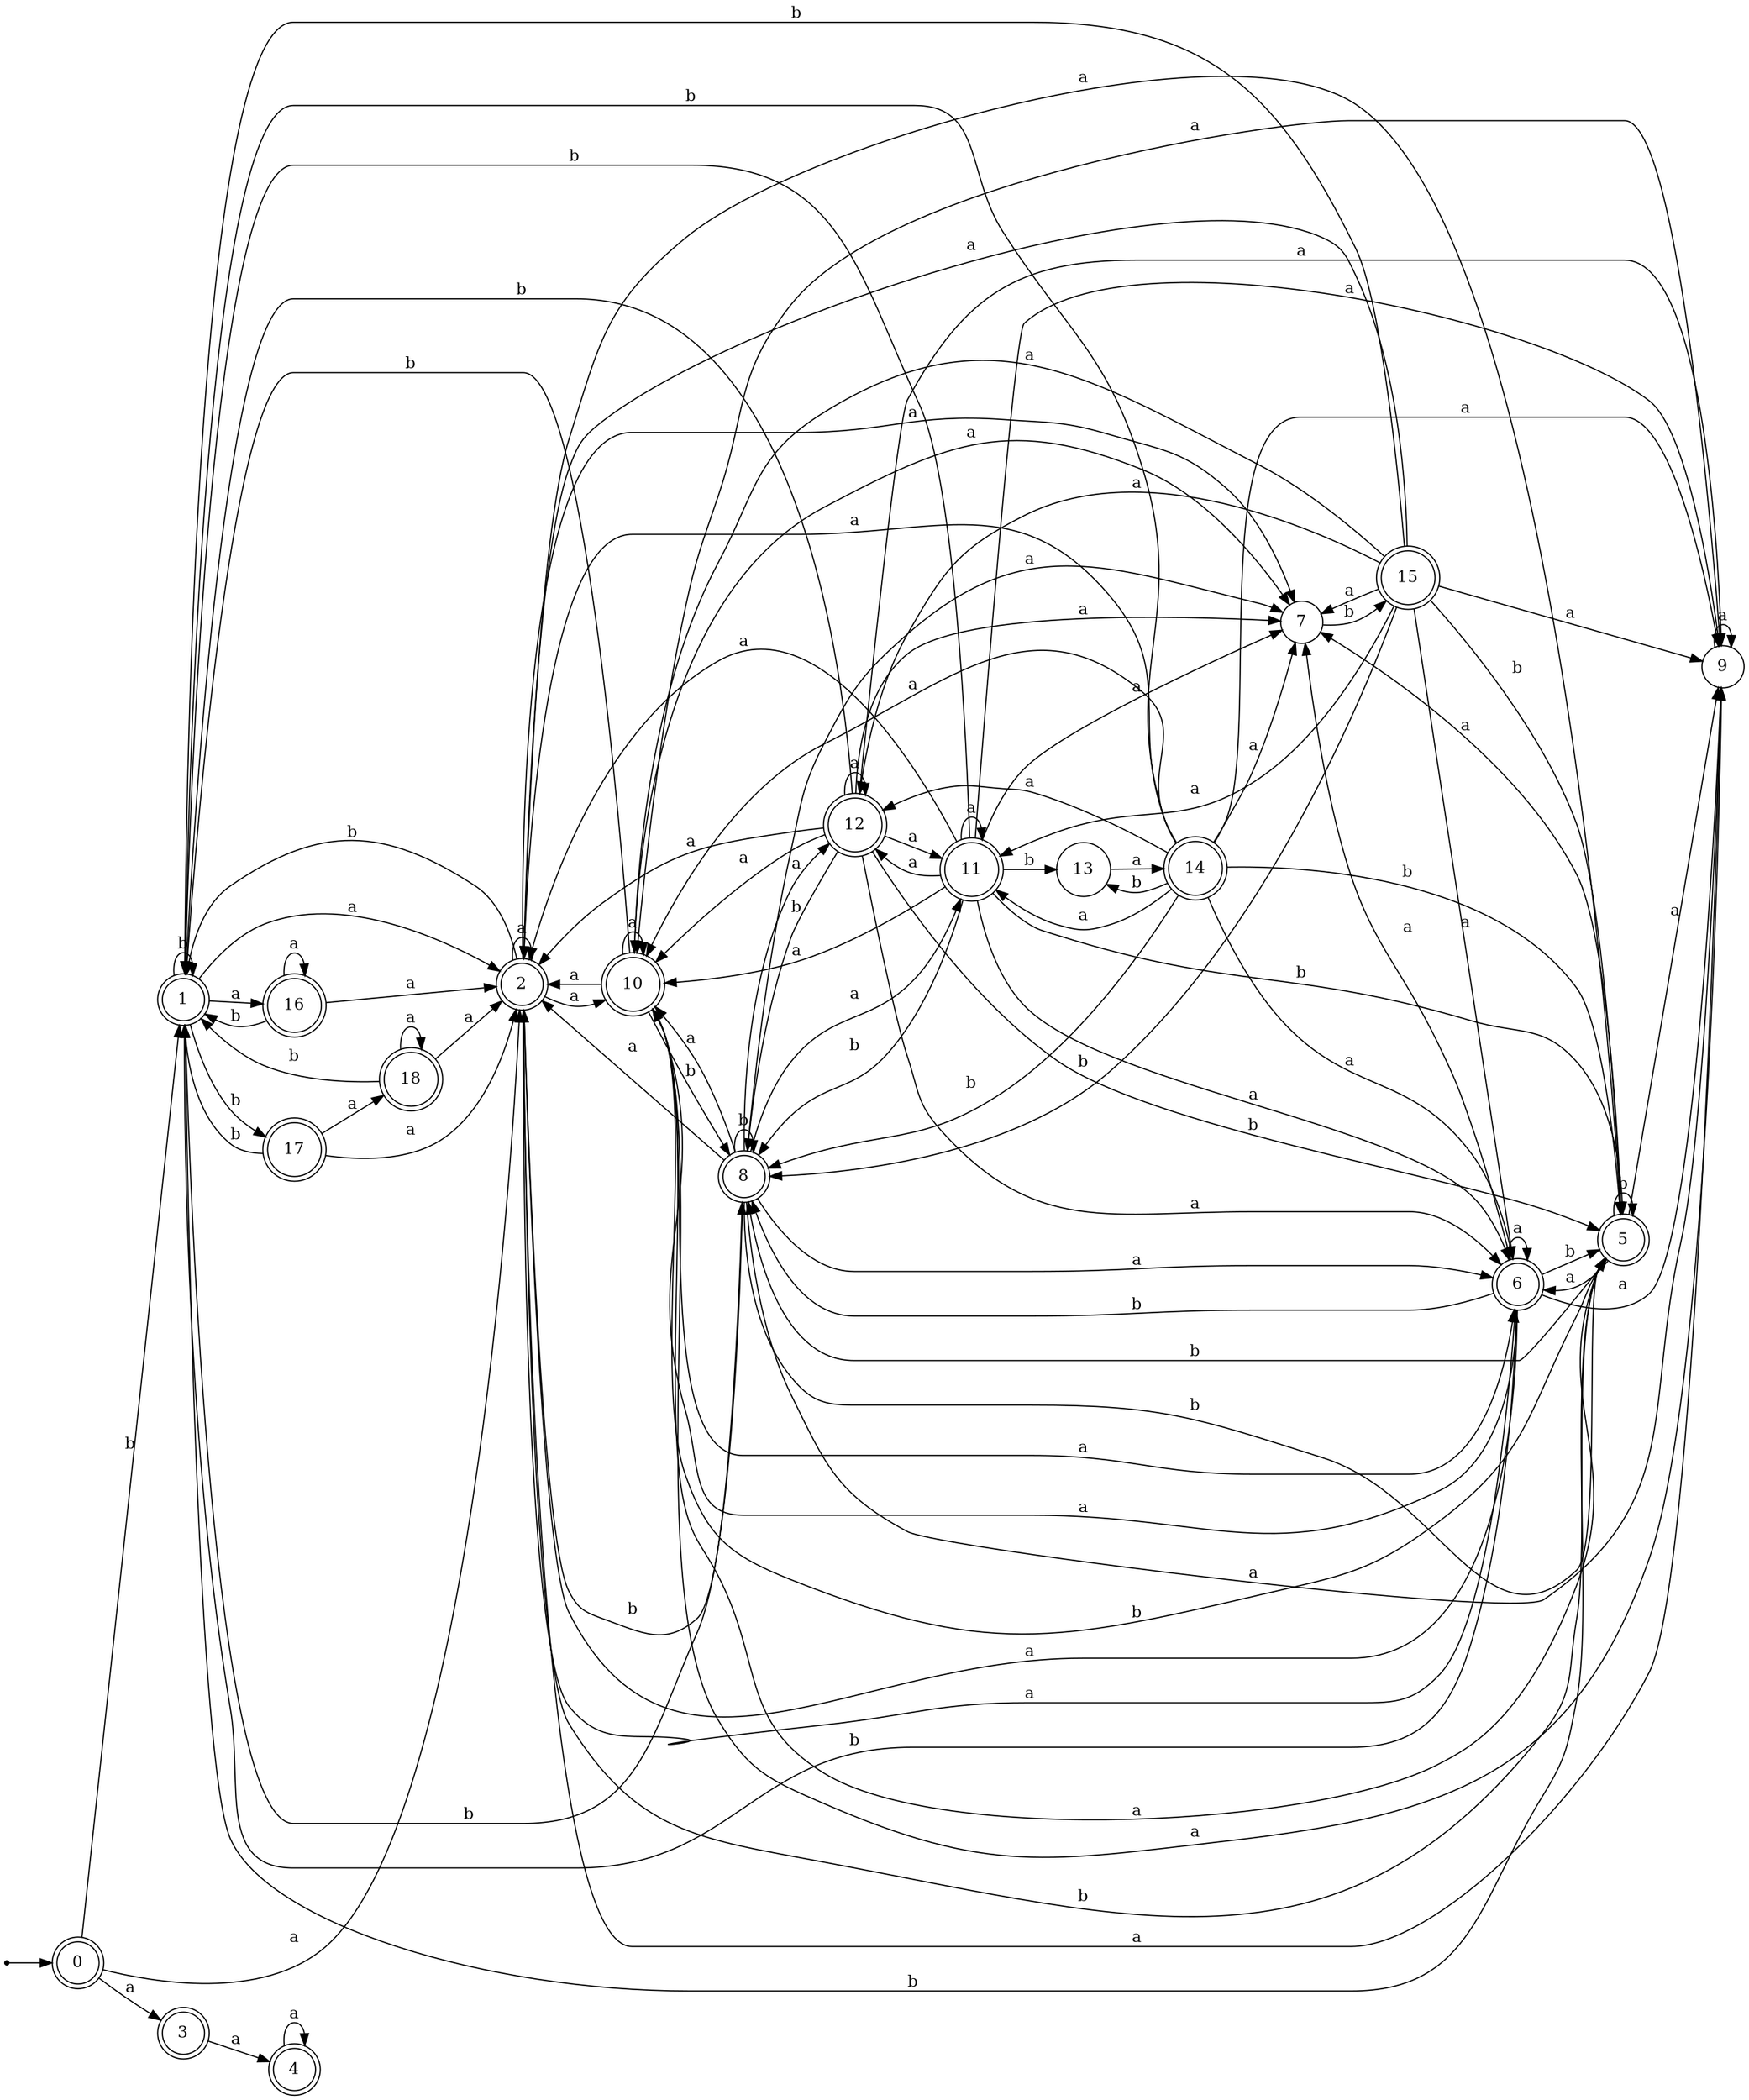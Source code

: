 digraph finite_state_machine {
rankdir=LR;
size="20,20";
node [shape = point]; "dummy0"
node [shape = doublecircle]; "0";"dummy0" -> "0";
node [shape = doublecircle]; "1";node [shape = doublecircle]; "2";node [shape = doublecircle]; "3";node [shape = doublecircle]; "4";node [shape = doublecircle]; "5";node [shape = doublecircle]; "6";node [shape = circle]; "7";
node [shape = doublecircle]; "8";node [shape = circle]; "9";
node [shape = doublecircle]; "10";node [shape = doublecircle]; "11";node [shape = doublecircle]; "12";node [shape = circle]; "13";
node [shape = doublecircle]; "14";node [shape = doublecircle]; "15";node [shape = doublecircle]; "16";node [shape = doublecircle]; "17";node [shape = doublecircle]; "18";"0" -> "1" [label = "b"];
 "0" -> "2" [label = "a"];
 "0" -> "3" [label = "a"];
 "3" -> "4" [label = "a"];
 "4" -> "4" [label = "a"];
 "2" -> "2" [label = "a"];
 "2" -> "6" [label = "a"];
 "2" -> "7" [label = "a"];
 "2" -> "9" [label = "a"];
 "2" -> "10" [label = "a"];
 "2" -> "8" [label = "b"];
 "2" -> "1" [label = "b"];
 "2" -> "5" [label = "b"];
 "10" -> "2" [label = "a"];
 "10" -> "6" [label = "a"];
 "10" -> "7" [label = "a"];
 "10" -> "9" [label = "a"];
 "10" -> "10" [label = "a"];
 "10" -> "8" [label = "b"];
 "10" -> "1" [label = "b"];
 "10" -> "5" [label = "b"];
 "9" -> "9" [label = "a"];
 "9" -> "10" [label = "a"];
 "8" -> "8" [label = "b"];
 "8" -> "1" [label = "b"];
 "8" -> "5" [label = "b"];
 "8" -> "2" [label = "a"];
 "8" -> "6" [label = "a"];
 "8" -> "7" [label = "a"];
 "8" -> "9" [label = "a"];
 "8" -> "10" [label = "a"];
 "8" -> "11" [label = "a"];
 "8" -> "12" [label = "a"];
 "12" -> "2" [label = "a"];
 "12" -> "6" [label = "a"];
 "12" -> "7" [label = "a"];
 "12" -> "9" [label = "a"];
 "12" -> "10" [label = "a"];
 "12" -> "11" [label = "a"];
 "12" -> "12" [label = "a"];
 "12" -> "8" [label = "b"];
 "12" -> "1" [label = "b"];
 "12" -> "5" [label = "b"];
 "11" -> "2" [label = "a"];
 "11" -> "6" [label = "a"];
 "11" -> "7" [label = "a"];
 "11" -> "9" [label = "a"];
 "11" -> "10" [label = "a"];
 "11" -> "11" [label = "a"];
 "11" -> "12" [label = "a"];
 "11" -> "8" [label = "b"];
 "11" -> "1" [label = "b"];
 "11" -> "5" [label = "b"];
 "11" -> "13" [label = "b"];
 "13" -> "14" [label = "a"];
 "14" -> "8" [label = "b"];
 "14" -> "1" [label = "b"];
 "14" -> "5" [label = "b"];
 "14" -> "13" [label = "b"];
 "14" -> "2" [label = "a"];
 "14" -> "6" [label = "a"];
 "14" -> "7" [label = "a"];
 "14" -> "9" [label = "a"];
 "14" -> "10" [label = "a"];
 "14" -> "11" [label = "a"];
 "14" -> "12" [label = "a"];
 "7" -> "15" [label = "b"];
 "15" -> "2" [label = "a"];
 "15" -> "6" [label = "a"];
 "15" -> "7" [label = "a"];
 "15" -> "9" [label = "a"];
 "15" -> "10" [label = "a"];
 "15" -> "11" [label = "a"];
 "15" -> "12" [label = "a"];
 "15" -> "8" [label = "b"];
 "15" -> "1" [label = "b"];
 "15" -> "5" [label = "b"];
 "6" -> "2" [label = "a"];
 "6" -> "6" [label = "a"];
 "6" -> "7" [label = "a"];
 "6" -> "9" [label = "a"];
 "6" -> "10" [label = "a"];
 "6" -> "8" [label = "b"];
 "6" -> "1" [label = "b"];
 "6" -> "5" [label = "b"];
 "5" -> "8" [label = "b"];
 "5" -> "1" [label = "b"];
 "5" -> "5" [label = "b"];
 "5" -> "2" [label = "a"];
 "5" -> "6" [label = "a"];
 "5" -> "7" [label = "a"];
 "5" -> "9" [label = "a"];
 "5" -> "10" [label = "a"];
 "1" -> "1" [label = "b"];
 "1" -> "17" [label = "b"];
 "1" -> "16" [label = "a"];
 "1" -> "2" [label = "a"];
 "17" -> "18" [label = "a"];
 "17" -> "2" [label = "a"];
 "17" -> "1" [label = "b"];
 "18" -> "18" [label = "a"];
 "18" -> "2" [label = "a"];
 "18" -> "1" [label = "b"];
 "16" -> "16" [label = "a"];
 "16" -> "2" [label = "a"];
 "16" -> "1" [label = "b"];
 }
